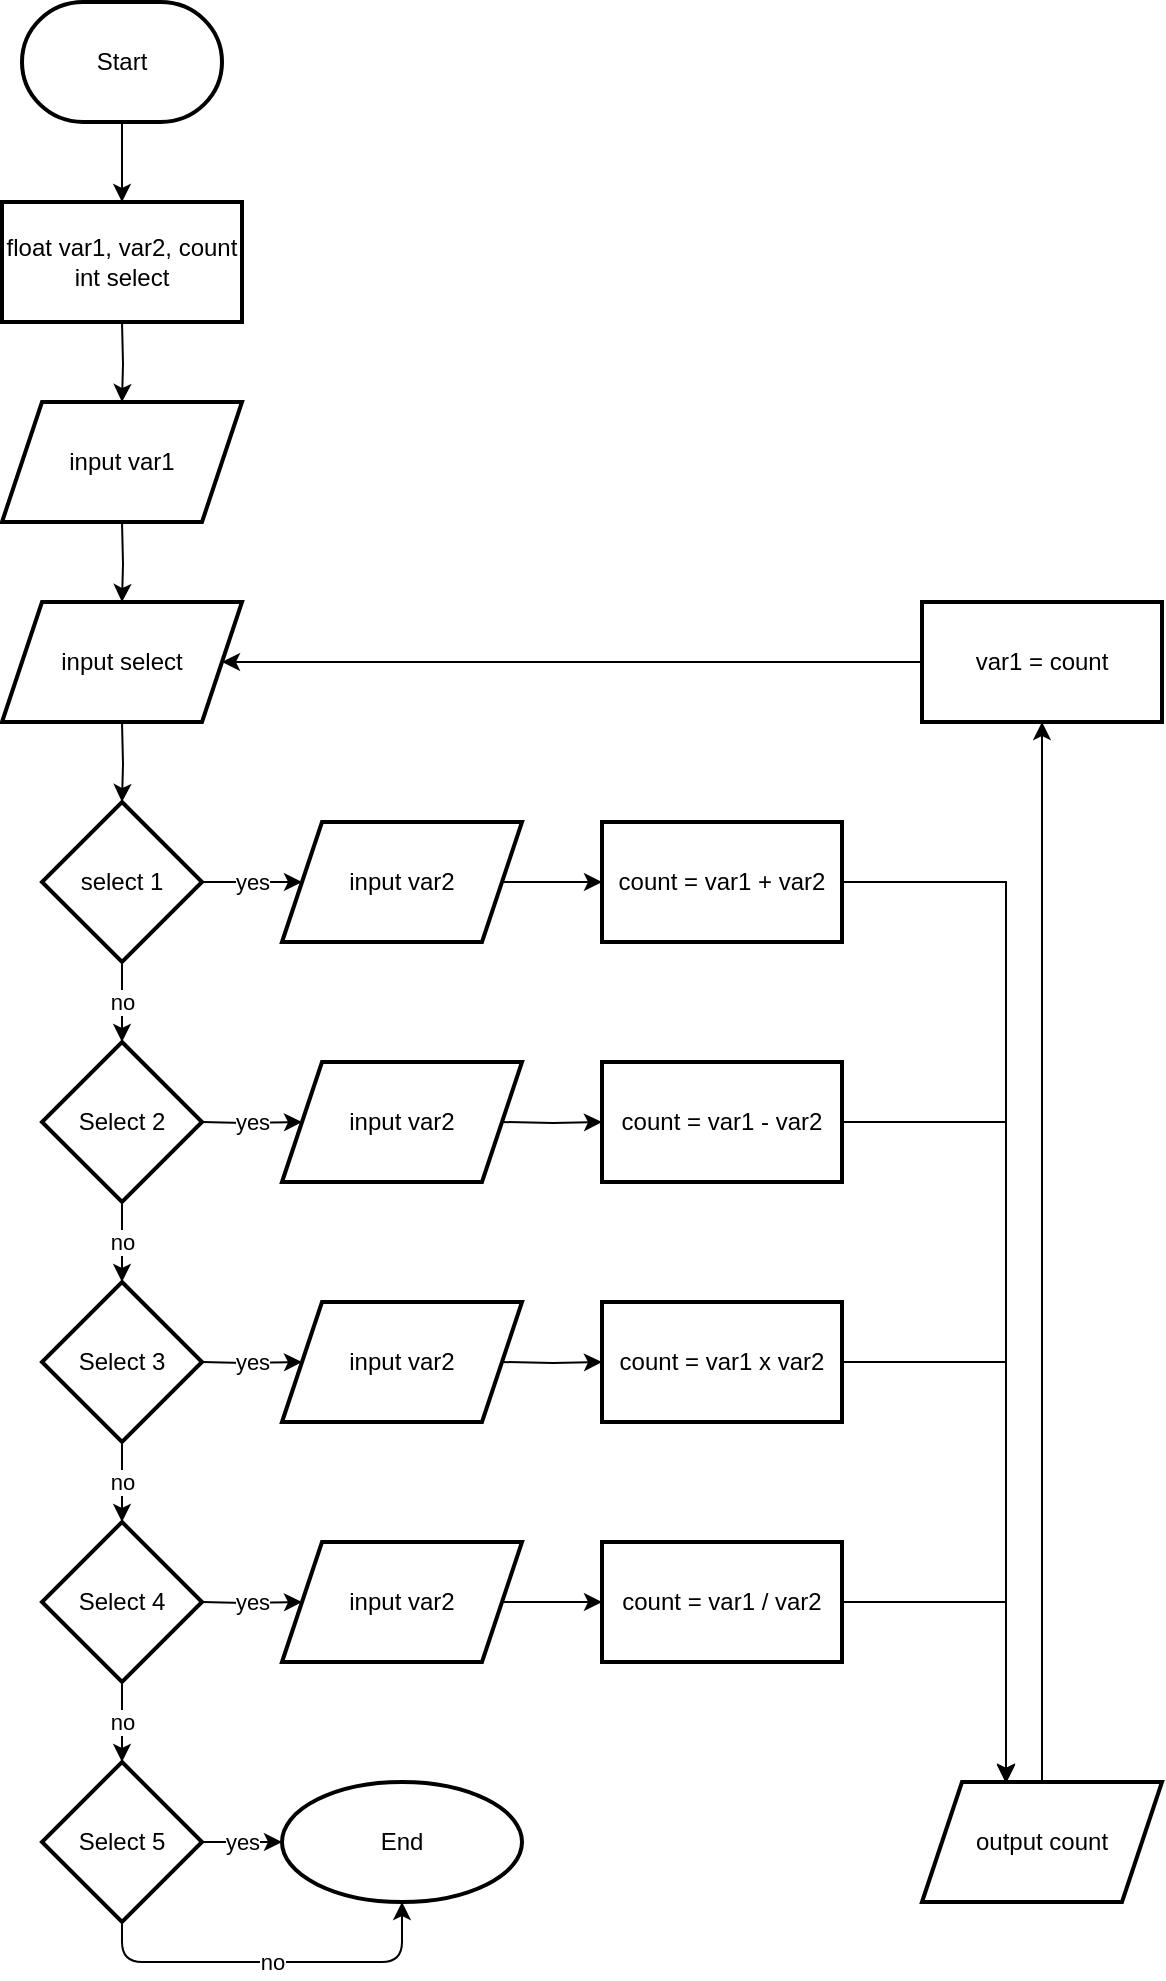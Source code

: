 <mxfile>
    <diagram id="HhbDiC5soyyOLkk9xDih" name="Page-1">
        <mxGraphModel dx="438" dy="505" grid="1" gridSize="10" guides="1" tooltips="1" connect="1" arrows="1" fold="1" page="1" pageScale="1" pageWidth="850" pageHeight="1100" math="0" shadow="0">
            <root>
                <mxCell id="0"/>
                <mxCell id="1" parent="0"/>
                <mxCell id="2" value="" style="edgeStyle=orthogonalEdgeStyle;rounded=0;orthogonalLoop=1;jettySize=auto;html=1;" edge="1" parent="1" source="3" target="4">
                    <mxGeometry relative="1" as="geometry"/>
                </mxCell>
                <mxCell id="3" value="Start" style="strokeWidth=2;html=1;shape=mxgraph.flowchart.terminator;whiteSpace=wrap;" vertex="1" parent="1">
                    <mxGeometry x="130" y="20" width="100" height="60" as="geometry"/>
                </mxCell>
                <mxCell id="4" value="&lt;div&gt;float var1, var2, count&lt;/div&gt;&lt;div&gt;int select&lt;br&gt;&lt;/div&gt;" style="whiteSpace=wrap;html=1;strokeWidth=2;" vertex="1" parent="1">
                    <mxGeometry x="120" y="120" width="120" height="60" as="geometry"/>
                </mxCell>
                <mxCell id="5" value="" style="edgeStyle=orthogonalEdgeStyle;rounded=0;orthogonalLoop=1;jettySize=auto;html=1;" edge="1" parent="1" target="7">
                    <mxGeometry relative="1" as="geometry">
                        <mxPoint x="180" y="180.0" as="sourcePoint"/>
                    </mxGeometry>
                </mxCell>
                <mxCell id="6" value="" style="edgeStyle=orthogonalEdgeStyle;rounded=0;orthogonalLoop=1;jettySize=auto;html=1;" edge="1" parent="1" target="10">
                    <mxGeometry relative="1" as="geometry">
                        <mxPoint x="180" y="380.0" as="sourcePoint"/>
                    </mxGeometry>
                </mxCell>
                <mxCell id="7" value="&lt;div&gt;input var1&lt;br&gt;&lt;/div&gt;" style="shape=parallelogram;perimeter=parallelogramPerimeter;whiteSpace=wrap;html=1;fixedSize=1;strokeWidth=2;" vertex="1" parent="1">
                    <mxGeometry x="120" y="220" width="120" height="60" as="geometry"/>
                </mxCell>
                <mxCell id="8" value="no" style="edgeStyle=orthogonalEdgeStyle;rounded=0;orthogonalLoop=1;jettySize=auto;html=1;" edge="1" parent="1" source="10" target="12">
                    <mxGeometry relative="1" as="geometry"/>
                </mxCell>
                <mxCell id="9" value="yes" style="edgeStyle=orthogonalEdgeStyle;rounded=0;orthogonalLoop=1;jettySize=auto;html=1;" edge="1" parent="1" source="10" target="17">
                    <mxGeometry relative="1" as="geometry"/>
                </mxCell>
                <mxCell id="10" value="select 1" style="rhombus;whiteSpace=wrap;html=1;strokeWidth=2;" vertex="1" parent="1">
                    <mxGeometry x="140" y="420" width="80" height="80" as="geometry"/>
                </mxCell>
                <mxCell id="11" value="no" style="edgeStyle=orthogonalEdgeStyle;rounded=0;orthogonalLoop=1;jettySize=auto;html=1;" edge="1" parent="1" source="12" target="14">
                    <mxGeometry relative="1" as="geometry"/>
                </mxCell>
                <mxCell id="12" value="Select 2" style="rhombus;whiteSpace=wrap;html=1;strokeWidth=2;" vertex="1" parent="1">
                    <mxGeometry x="140" y="540" width="80" height="80" as="geometry"/>
                </mxCell>
                <mxCell id="13" value="no" style="edgeStyle=orthogonalEdgeStyle;rounded=0;orthogonalLoop=1;jettySize=auto;html=1;" edge="1" parent="1" source="14" target="15">
                    <mxGeometry relative="1" as="geometry"/>
                </mxCell>
                <mxCell id="14" value="Select 3" style="rhombus;whiteSpace=wrap;html=1;strokeWidth=2;" vertex="1" parent="1">
                    <mxGeometry x="140" y="660" width="80" height="80" as="geometry"/>
                </mxCell>
                <mxCell id="45" value="yes" style="edgeStyle=none;html=1;" edge="1" parent="1" source="46" target="43">
                    <mxGeometry relative="1" as="geometry"/>
                </mxCell>
                <mxCell id="47" value="no" style="edgeStyle=none;html=1;" edge="1" parent="1" source="15" target="46">
                    <mxGeometry relative="1" as="geometry"/>
                </mxCell>
                <mxCell id="15" value="Select 4" style="rhombus;whiteSpace=wrap;html=1;strokeWidth=2;" vertex="1" parent="1">
                    <mxGeometry x="140" y="780" width="80" height="80" as="geometry"/>
                </mxCell>
                <mxCell id="16" value="" style="edgeStyle=orthogonalEdgeStyle;rounded=0;orthogonalLoop=1;jettySize=auto;html=1;" edge="1" parent="1" source="17" target="25">
                    <mxGeometry relative="1" as="geometry"/>
                </mxCell>
                <mxCell id="17" value="input var2" style="shape=parallelogram;perimeter=parallelogramPerimeter;whiteSpace=wrap;html=1;fixedSize=1;strokeWidth=2;" vertex="1" parent="1">
                    <mxGeometry x="260" y="430" width="120" height="60" as="geometry"/>
                </mxCell>
                <mxCell id="18" value="yes" style="edgeStyle=orthogonalEdgeStyle;rounded=0;orthogonalLoop=1;jettySize=auto;html=1;" edge="1" parent="1" target="19">
                    <mxGeometry relative="1" as="geometry">
                        <mxPoint x="220" y="580" as="sourcePoint"/>
                    </mxGeometry>
                </mxCell>
                <mxCell id="19" value="input var2" style="shape=parallelogram;perimeter=parallelogramPerimeter;whiteSpace=wrap;html=1;fixedSize=1;strokeWidth=2;" vertex="1" parent="1">
                    <mxGeometry x="260" y="550" width="120" height="60" as="geometry"/>
                </mxCell>
                <mxCell id="20" value="yes" style="edgeStyle=orthogonalEdgeStyle;rounded=0;orthogonalLoop=1;jettySize=auto;html=1;" edge="1" parent="1" target="21">
                    <mxGeometry relative="1" as="geometry">
                        <mxPoint x="220" y="700" as="sourcePoint"/>
                    </mxGeometry>
                </mxCell>
                <mxCell id="21" value="input var2" style="shape=parallelogram;perimeter=parallelogramPerimeter;whiteSpace=wrap;html=1;fixedSize=1;strokeWidth=2;" vertex="1" parent="1">
                    <mxGeometry x="260" y="670" width="120" height="60" as="geometry"/>
                </mxCell>
                <mxCell id="22" value="yes" style="edgeStyle=orthogonalEdgeStyle;rounded=0;orthogonalLoop=1;jettySize=auto;html=1;" edge="1" parent="1" target="23">
                    <mxGeometry relative="1" as="geometry">
                        <mxPoint x="220" y="820" as="sourcePoint"/>
                    </mxGeometry>
                </mxCell>
                <mxCell id="23" value="input var2" style="shape=parallelogram;perimeter=parallelogramPerimeter;whiteSpace=wrap;html=1;fixedSize=1;strokeWidth=2;" vertex="1" parent="1">
                    <mxGeometry x="260" y="790" width="120" height="60" as="geometry"/>
                </mxCell>
                <mxCell id="24" style="edgeStyle=orthogonalEdgeStyle;rounded=0;orthogonalLoop=1;jettySize=auto;html=1;entryX=0.35;entryY=-0.003;entryDx=0;entryDy=0;entryPerimeter=0;" edge="1" parent="1" source="25" target="38">
                    <mxGeometry relative="1" as="geometry"/>
                </mxCell>
                <mxCell id="25" value="count = var1 + var2" style="whiteSpace=wrap;html=1;strokeWidth=2;" vertex="1" parent="1">
                    <mxGeometry x="420" y="430" width="120" height="60" as="geometry"/>
                </mxCell>
                <mxCell id="26" value="" style="edgeStyle=orthogonalEdgeStyle;rounded=0;orthogonalLoop=1;jettySize=auto;html=1;" edge="1" parent="1" target="28">
                    <mxGeometry relative="1" as="geometry">
                        <mxPoint x="370" y="580" as="sourcePoint"/>
                    </mxGeometry>
                </mxCell>
                <mxCell id="27" style="edgeStyle=orthogonalEdgeStyle;rounded=0;orthogonalLoop=1;jettySize=auto;html=1;entryX=0.35;entryY=0.005;entryDx=0;entryDy=0;entryPerimeter=0;" edge="1" parent="1" source="28" target="38">
                    <mxGeometry relative="1" as="geometry"/>
                </mxCell>
                <mxCell id="28" value="count = var1 - var2" style="whiteSpace=wrap;html=1;strokeWidth=2;" vertex="1" parent="1">
                    <mxGeometry x="420" y="550" width="120" height="60" as="geometry"/>
                </mxCell>
                <mxCell id="29" value="" style="edgeStyle=orthogonalEdgeStyle;rounded=0;orthogonalLoop=1;jettySize=auto;html=1;" edge="1" parent="1" target="31">
                    <mxGeometry relative="1" as="geometry">
                        <mxPoint x="370" y="700" as="sourcePoint"/>
                    </mxGeometry>
                </mxCell>
                <mxCell id="30" style="edgeStyle=orthogonalEdgeStyle;rounded=0;orthogonalLoop=1;jettySize=auto;html=1;entryX=0.35;entryY=0.002;entryDx=0;entryDy=0;entryPerimeter=0;" edge="1" parent="1" source="31" target="38">
                    <mxGeometry relative="1" as="geometry"/>
                </mxCell>
                <mxCell id="31" value="count = var1 x var2" style="whiteSpace=wrap;html=1;strokeWidth=2;" vertex="1" parent="1">
                    <mxGeometry x="420" y="670" width="120" height="60" as="geometry"/>
                </mxCell>
                <mxCell id="32" value="" style="edgeStyle=orthogonalEdgeStyle;rounded=0;orthogonalLoop=1;jettySize=auto;html=1;exitX=1;exitY=0.5;exitDx=0;exitDy=0;" edge="1" parent="1" source="23" target="34">
                    <mxGeometry relative="1" as="geometry">
                        <mxPoint x="370" y="820.0" as="sourcePoint"/>
                    </mxGeometry>
                </mxCell>
                <mxCell id="33" style="edgeStyle=orthogonalEdgeStyle;rounded=0;orthogonalLoop=1;jettySize=auto;html=1;entryX=0.35;entryY=0.011;entryDx=0;entryDy=0;entryPerimeter=0;" edge="1" parent="1" source="34" target="38">
                    <mxGeometry relative="1" as="geometry"/>
                </mxCell>
                <mxCell id="34" value="count = var1 / var2" style="whiteSpace=wrap;html=1;strokeWidth=2;" vertex="1" parent="1">
                    <mxGeometry x="420" y="790" width="120" height="60" as="geometry"/>
                </mxCell>
                <mxCell id="35" value="" style="edgeStyle=orthogonalEdgeStyle;rounded=0;orthogonalLoop=1;jettySize=auto;html=1;" edge="1" parent="1" target="36">
                    <mxGeometry relative="1" as="geometry">
                        <mxPoint x="180" y="280.0" as="sourcePoint"/>
                    </mxGeometry>
                </mxCell>
                <mxCell id="36" value="&lt;div&gt;input select&lt;/div&gt;" style="shape=parallelogram;perimeter=parallelogramPerimeter;whiteSpace=wrap;html=1;fixedSize=1;strokeWidth=2;" vertex="1" parent="1">
                    <mxGeometry x="120" y="320" width="120" height="60" as="geometry"/>
                </mxCell>
                <mxCell id="37" value="" style="edgeStyle=orthogonalEdgeStyle;rounded=0;orthogonalLoop=1;jettySize=auto;html=1;" edge="1" parent="1" source="38" target="40">
                    <mxGeometry relative="1" as="geometry"/>
                </mxCell>
                <mxCell id="38" value="output count" style="shape=parallelogram;perimeter=parallelogramPerimeter;whiteSpace=wrap;html=1;fixedSize=1;strokeWidth=2;" vertex="1" parent="1">
                    <mxGeometry x="580" y="910" width="120" height="60" as="geometry"/>
                </mxCell>
                <mxCell id="39" style="edgeStyle=orthogonalEdgeStyle;rounded=0;orthogonalLoop=1;jettySize=auto;html=1;entryX=1;entryY=0.5;entryDx=0;entryDy=0;" edge="1" parent="1" source="40" target="36">
                    <mxGeometry relative="1" as="geometry"/>
                </mxCell>
                <mxCell id="40" value="var1 = count" style="whiteSpace=wrap;html=1;strokeWidth=2;" vertex="1" parent="1">
                    <mxGeometry x="580" y="320" width="120" height="60" as="geometry"/>
                </mxCell>
                <mxCell id="43" value="End" style="ellipse;whiteSpace=wrap;html=1;strokeWidth=2;" vertex="1" parent="1">
                    <mxGeometry x="260" y="910" width="120" height="60" as="geometry"/>
                </mxCell>
                <mxCell id="48" value="no" style="edgeStyle=none;html=1;entryX=0.5;entryY=1;entryDx=0;entryDy=0;exitX=0.5;exitY=1;exitDx=0;exitDy=0;" edge="1" parent="1" source="46" target="43">
                    <mxGeometry relative="1" as="geometry">
                        <Array as="points">
                            <mxPoint x="180" y="1000"/>
                            <mxPoint x="240" y="1000"/>
                            <mxPoint x="320" y="1000"/>
                        </Array>
                    </mxGeometry>
                </mxCell>
                <mxCell id="46" value="Select 5" style="rhombus;whiteSpace=wrap;html=1;strokeWidth=2;" vertex="1" parent="1">
                    <mxGeometry x="140" y="900" width="80" height="80" as="geometry"/>
                </mxCell>
            </root>
        </mxGraphModel>
    </diagram>
</mxfile>